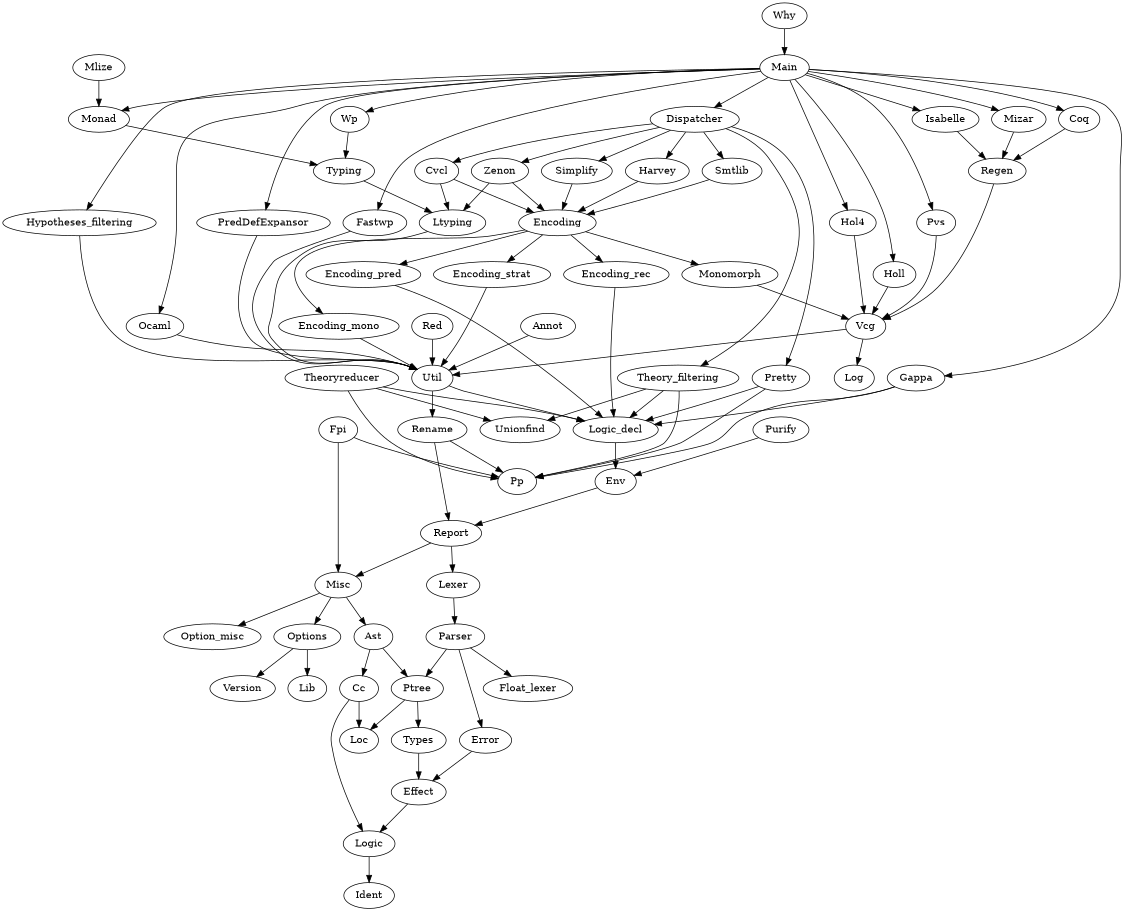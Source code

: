 digraph G {
  size="7.5,10" ;
  rankdir = TB ;
  "Why" -> "Main" ;
  "Theoryreducer" -> "Logic_decl" ;
  "Theoryreducer" -> "Pp" ;
  "Theoryreducer" -> "Unionfind" ;
  "Theory_filtering" -> "Logic_decl" ;
  "Theory_filtering" -> "Pp" ;
  "Theory_filtering" -> "Unionfind" ;
  "Options" -> "Lib" ;
  "Options" -> "Version" ;
  "Main" -> "Coq" ;
  "Main" -> "Dispatcher" ;
  "Main" -> "Fastwp" ;
  "Main" -> "Gappa" ;
  "Main" -> "Hol4" ;
  "Main" -> "Holl" ;
  "Main" -> "Hypotheses_filtering" ;
  "Main" -> "Isabelle" ;
  "Main" -> "Mizar" ;
  "Main" -> "Monad" ;
  "Main" -> "Ocaml" ;
  "Main" -> "PredDefExpansor" ;
  "Main" -> "Pvs" ;
  "Main" -> "Wp" ;
  "Hypotheses_filtering" -> "Util" ;
  "Encoding_mono" -> "Util" ;
  "Zenon" -> "Encoding" ;
  "Zenon" -> "Ltyping" ;
  "Wp" -> "Typing" ;
  "Vcg" -> "Log" ;
  "Vcg" -> "Util" ;
  "Util" -> "Logic_decl" ;
  "Util" -> "Rename" ;
  "Typing" -> "Ltyping" ;
  "Types" -> "Effect" ;
  "Smtlib" -> "Encoding" ;
  "Simplify" -> "Encoding" ;
  "Report" -> "Lexer" ;
  "Report" -> "Misc" ;
  "Rename" -> "Pp" ;
  "Rename" -> "Report" ;
  "Regen" -> "Vcg" ;
  "Red" -> "Util" ;
  "Pvs" -> "Vcg" ;
  "Purify" -> "Env" ;
  "Ptree" -> "Loc" ;
  "Ptree" -> "Types" ;
  "Pretty" -> "Logic_decl" ;
  "Pretty" -> "Pp" ;
  "PredDefExpansor" -> "Util" ;
  "Parser" -> "Error" ;
  "Parser" -> "Float_lexer" ;
  "Parser" -> "Ptree" ;
  "Ocaml" -> "Util" ;
  "Monomorph" -> "Vcg" ;
  "Monad" -> "Typing" ;
  "Mlize" -> "Monad" ;
  "Mizar" -> "Regen" ;
  "Misc" -> "Ast" ;
  "Misc" -> "Option_misc" ;
  "Misc" -> "Options" ;
  "Ltyping" -> "Util" ;
  "Logic" -> "Ident" ;
  "Logic_decl" -> "Env" ;
  "Lexer" -> "Parser" ;
  "Isabelle" -> "Regen" ;
  "Holl" -> "Vcg" ;
  "Hol4" -> "Vcg" ;
  "Harvey" -> "Encoding" ;
  "Gappa" -> "Logic_decl" ;
  "Gappa" -> "Pp" ;
  "Fpi" -> "Misc" ;
  "Fpi" -> "Pp" ;
  "Fastwp" -> "Util" ;
  "Error" -> "Effect" ;
  "Env" -> "Report" ;
  "Encoding_strat" -> "Util" ;
  "Encoding_rec" -> "Logic_decl" ;
  "Encoding_pred" -> "Logic_decl" ;
  "Encoding" -> "Encoding_mono" ;
  "Encoding" -> "Encoding_pred" ;
  "Encoding" -> "Encoding_rec" ;
  "Encoding" -> "Encoding_strat" ;
  "Encoding" -> "Monomorph" ;
  "Effect" -> "Logic" ;
  "Dispatcher" -> "Cvcl" ;
  "Dispatcher" -> "Harvey" ;
  "Dispatcher" -> "Pretty" ;
  "Dispatcher" -> "Simplify" ;
  "Dispatcher" -> "Smtlib" ;
  "Dispatcher" -> "Theory_filtering" ;
  "Dispatcher" -> "Zenon" ;
  "Cvcl" -> "Encoding" ;
  "Cvcl" -> "Ltyping" ;
  "Coq" -> "Regen" ;
  "Cc" -> "Loc" ;
  "Cc" -> "Logic" ;
  "Ast" -> "Cc" ;
  "Ast" -> "Ptree" ;
  "Annot" -> "Util" ;
}
